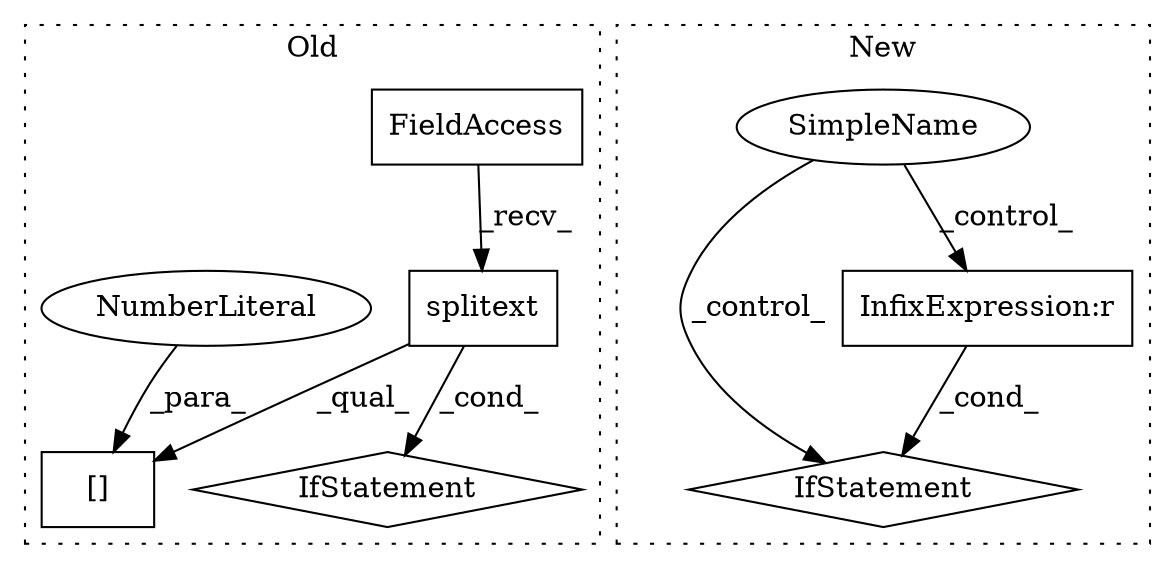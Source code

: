 digraph G {
subgraph cluster0 {
1 [label="splitext" a="32" s="583,601" l="9,1" shape="box"];
3 [label="FieldAccess" a="22" s="575" l="7" shape="box"];
4 [label="[]" a="2" s="575,604" l="28,1" shape="box"];
5 [label="NumberLiteral" a="34" s="603" l="1" shape="ellipse"];
8 [label="IfStatement" a="25" s="548,616" l="4,2" shape="diamond"];
label = "Old";
style="dotted";
}
subgraph cluster1 {
2 [label="IfStatement" a="25" s="784,802" l="4,2" shape="diamond"];
6 [label="InfixExpression:r" a="27" s="791" l="4" shape="box"];
7 [label="SimpleName" a="42" s="" l="" shape="ellipse"];
label = "New";
style="dotted";
}
1 -> 8 [label="_cond_"];
1 -> 4 [label="_qual_"];
3 -> 1 [label="_recv_"];
5 -> 4 [label="_para_"];
6 -> 2 [label="_cond_"];
7 -> 6 [label="_control_"];
7 -> 2 [label="_control_"];
}